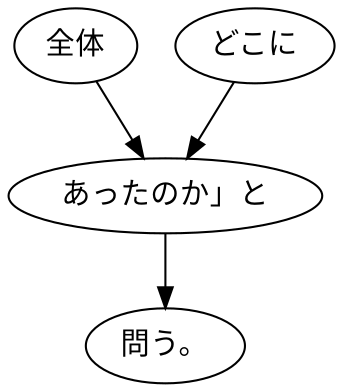digraph graph962 {
	node0 [label="全体"];
	node1 [label="どこに"];
	node2 [label="あったのか」と"];
	node3 [label="問う。"];
	node0 -> node2;
	node1 -> node2;
	node2 -> node3;
}
